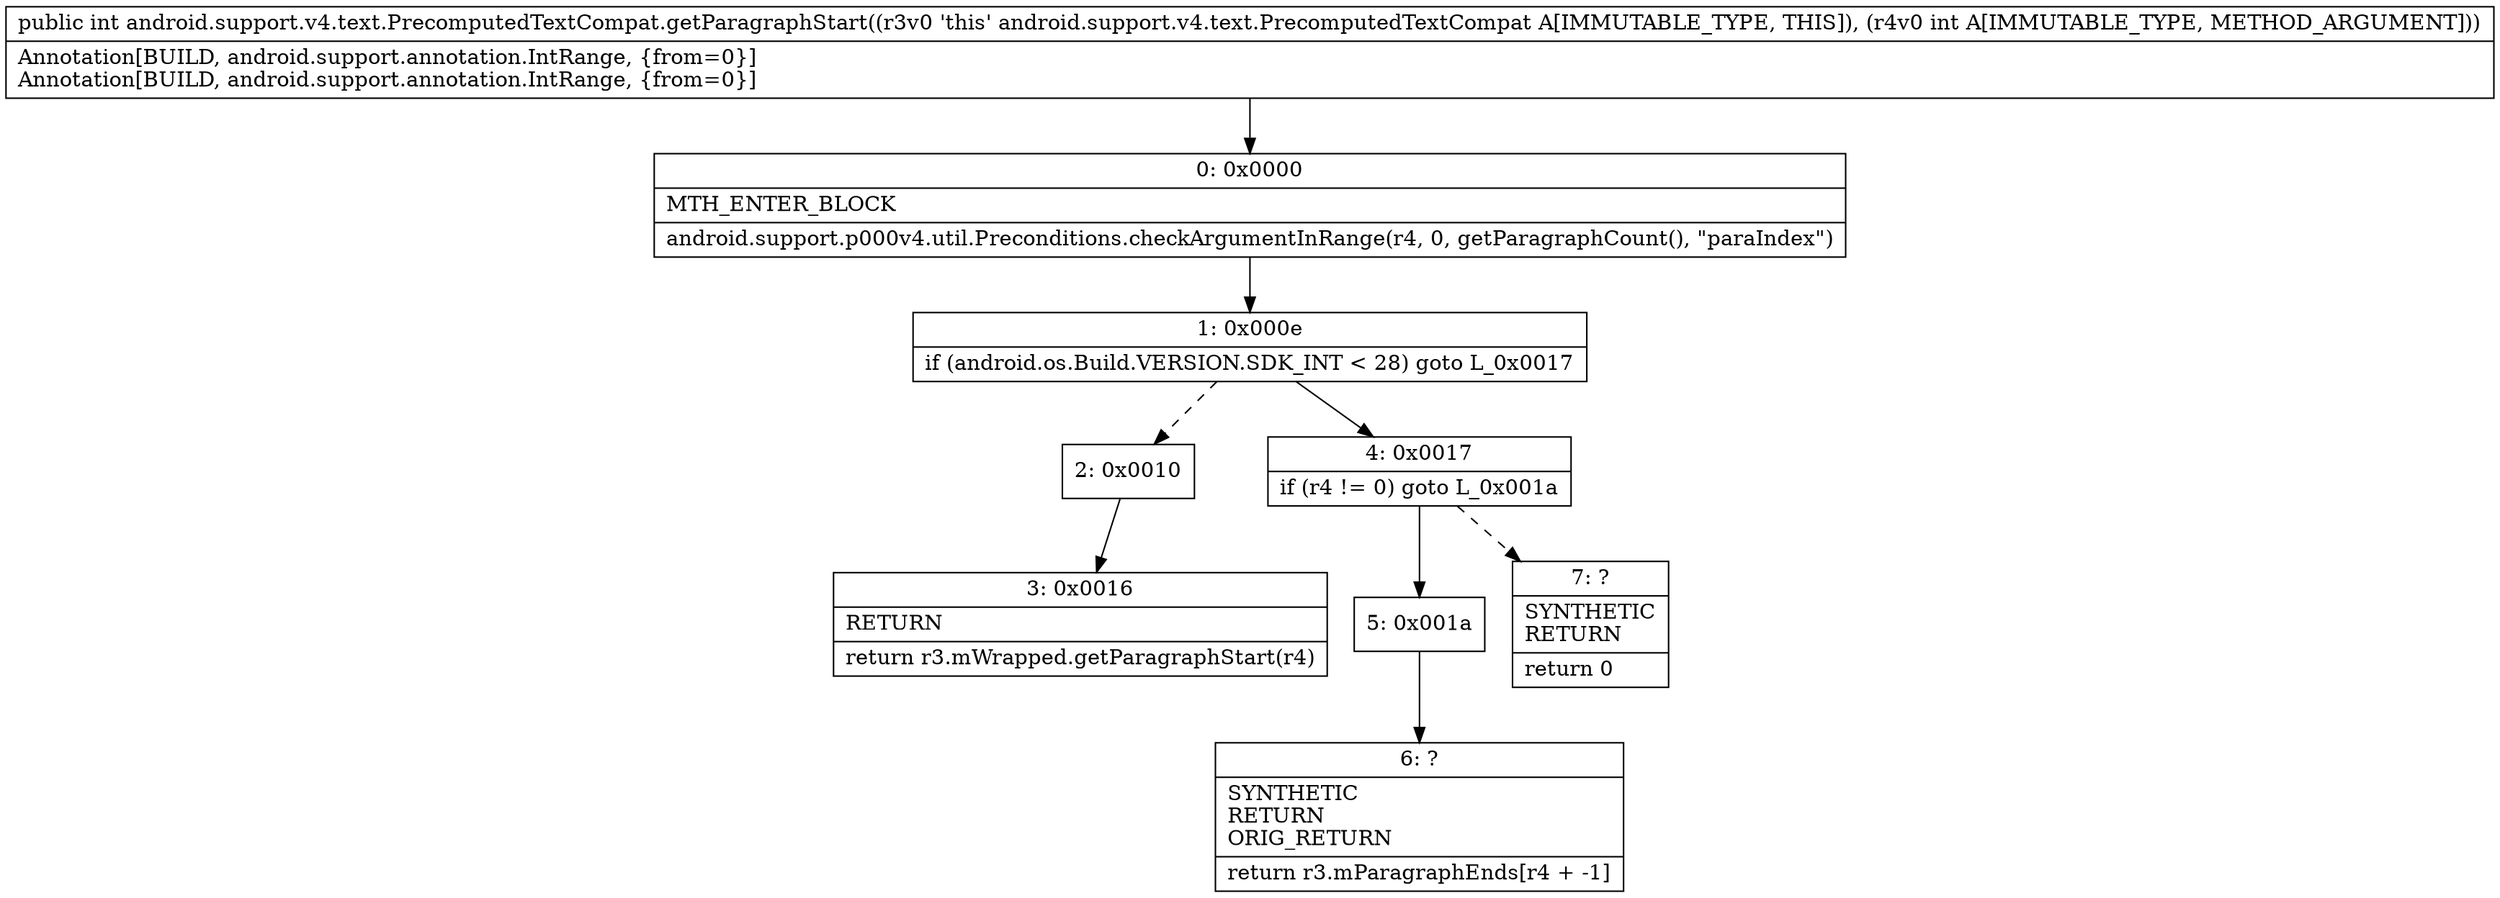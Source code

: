 digraph "CFG forandroid.support.v4.text.PrecomputedTextCompat.getParagraphStart(I)I" {
Node_0 [shape=record,label="{0\:\ 0x0000|MTH_ENTER_BLOCK\l|android.support.p000v4.util.Preconditions.checkArgumentInRange(r4, 0, getParagraphCount(), \"paraIndex\")\l}"];
Node_1 [shape=record,label="{1\:\ 0x000e|if (android.os.Build.VERSION.SDK_INT \< 28) goto L_0x0017\l}"];
Node_2 [shape=record,label="{2\:\ 0x0010}"];
Node_3 [shape=record,label="{3\:\ 0x0016|RETURN\l|return r3.mWrapped.getParagraphStart(r4)\l}"];
Node_4 [shape=record,label="{4\:\ 0x0017|if (r4 != 0) goto L_0x001a\l}"];
Node_5 [shape=record,label="{5\:\ 0x001a}"];
Node_6 [shape=record,label="{6\:\ ?|SYNTHETIC\lRETURN\lORIG_RETURN\l|return r3.mParagraphEnds[r4 + \-1]\l}"];
Node_7 [shape=record,label="{7\:\ ?|SYNTHETIC\lRETURN\l|return 0\l}"];
MethodNode[shape=record,label="{public int android.support.v4.text.PrecomputedTextCompat.getParagraphStart((r3v0 'this' android.support.v4.text.PrecomputedTextCompat A[IMMUTABLE_TYPE, THIS]), (r4v0 int A[IMMUTABLE_TYPE, METHOD_ARGUMENT]))  | Annotation[BUILD, android.support.annotation.IntRange, \{from=0\}]\lAnnotation[BUILD, android.support.annotation.IntRange, \{from=0\}]\l}"];
MethodNode -> Node_0;
Node_0 -> Node_1;
Node_1 -> Node_2[style=dashed];
Node_1 -> Node_4;
Node_2 -> Node_3;
Node_4 -> Node_5;
Node_4 -> Node_7[style=dashed];
Node_5 -> Node_6;
}

